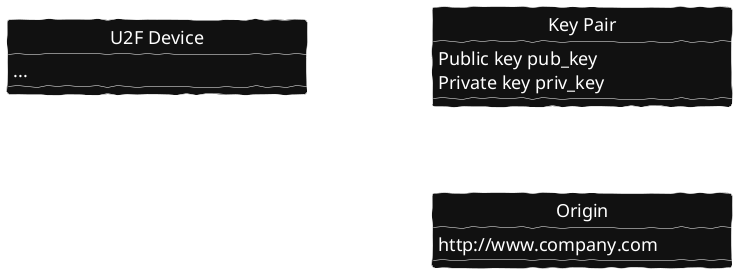 @startuml

skinparam backgroundColor transparent
skinparam handwritten true

skinparam minClassWidth 300

skinparam class {
  BorderColor White
  BackgroundColor #111111
  FontName Rufscript
  FontSize 20
  FontColor White
}

skinparam DefaultFontColor White
skinparam DefaultFontName Rufscript
skinparam DefaultFontSize 18

skinparam ArrowColor White

class "U2F Device" {
 ...
}

class "Key Pair" {
  Public key pub_key
  Private key priv_key
}

class Origin {
  http://www.company.com
}

hide Origin circle
hide "U2F Device" circle
hide "Key Pair" circle

"U2F Device" *- "Key Pair" : contains >
"Key Pair" "1" -- "1" Origin : associated with

@enduml
